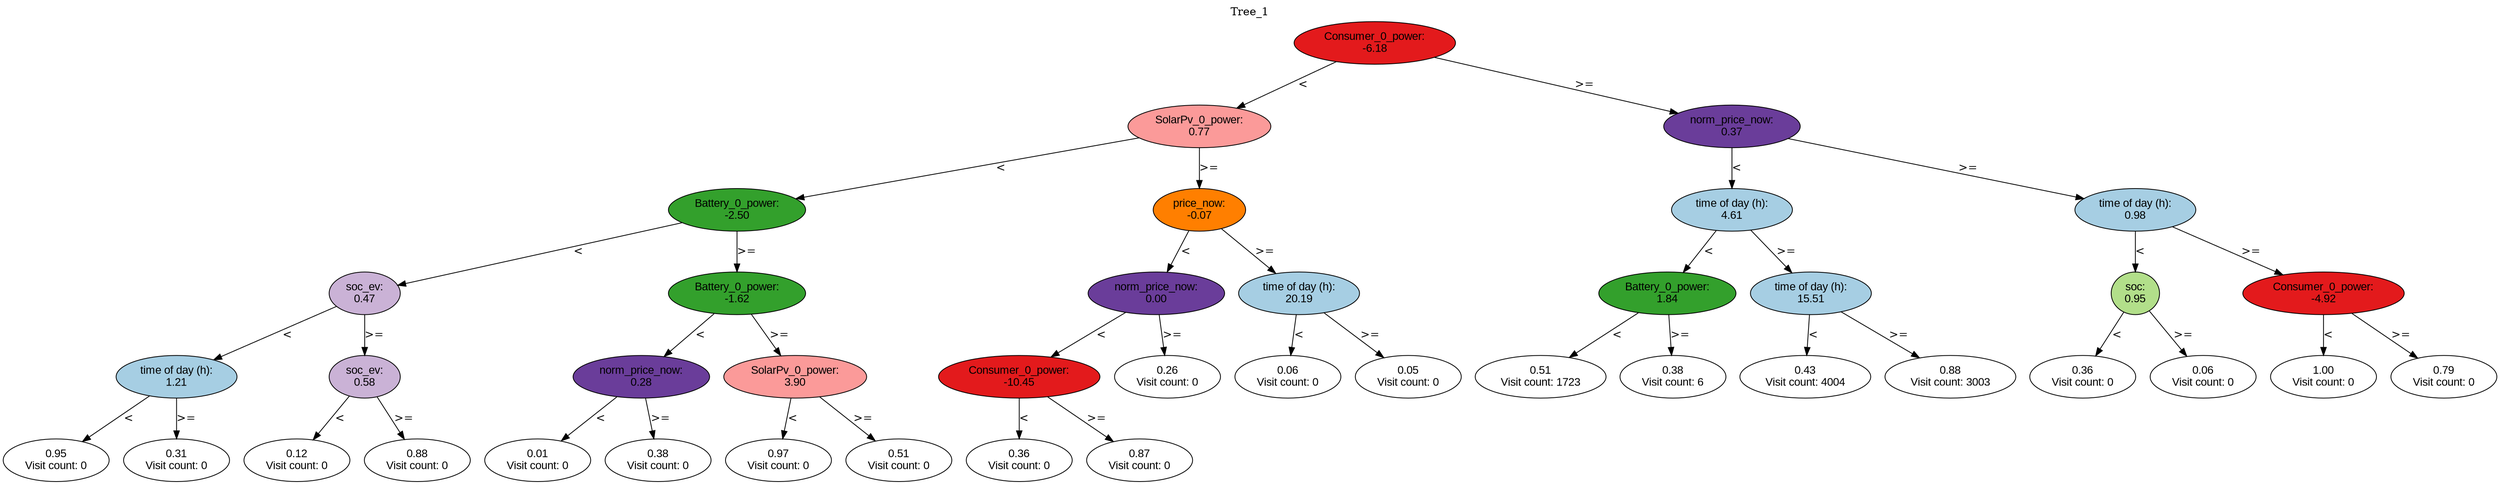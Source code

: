digraph BST {
    node [fontname="Arial" style=filled colorscheme=paired12];
    0 [ label = "Consumer_0_power:
-6.18" fillcolor=6];
    1 [ label = "SolarPv_0_power:
0.77" fillcolor=5];
    2 [ label = "Battery_0_power:
-2.50" fillcolor=4];
    3 [ label = "soc_ev:
0.47" fillcolor=9];
    4 [ label = "time of day (h):
1.21" fillcolor=1];
    5 [ label = "0.95
Visit count: 0" fillcolor=white];
    6 [ label = "0.31
Visit count: 0" fillcolor=white];
    7 [ label = "soc_ev:
0.58" fillcolor=9];
    8 [ label = "0.12
Visit count: 0" fillcolor=white];
    9 [ label = "0.88
Visit count: 0" fillcolor=white];
    10 [ label = "Battery_0_power:
-1.62" fillcolor=4];
    11 [ label = "norm_price_now:
0.28" fillcolor=10];
    12 [ label = "0.01
Visit count: 0" fillcolor=white];
    13 [ label = "0.38
Visit count: 0" fillcolor=white];
    14 [ label = "SolarPv_0_power:
3.90" fillcolor=5];
    15 [ label = "0.97
Visit count: 0" fillcolor=white];
    16 [ label = "0.51
Visit count: 0" fillcolor=white];
    17 [ label = "price_now:
-0.07" fillcolor=8];
    18 [ label = "norm_price_now:
0.00" fillcolor=10];
    19 [ label = "Consumer_0_power:
-10.45" fillcolor=6];
    20 [ label = "0.36
Visit count: 0" fillcolor=white];
    21 [ label = "0.87
Visit count: 0" fillcolor=white];
    22 [ label = "0.26
Visit count: 0" fillcolor=white];
    23 [ label = "time of day (h):
20.19" fillcolor=1];
    24 [ label = "0.06
Visit count: 0" fillcolor=white];
    25 [ label = "0.05
Visit count: 0" fillcolor=white];
    26 [ label = "norm_price_now:
0.37" fillcolor=10];
    27 [ label = "time of day (h):
4.61" fillcolor=1];
    28 [ label = "Battery_0_power:
1.84" fillcolor=4];
    29 [ label = "0.51
Visit count: 1723" fillcolor=white];
    30 [ label = "0.38
Visit count: 6" fillcolor=white];
    31 [ label = "time of day (h):
15.51" fillcolor=1];
    32 [ label = "0.43
Visit count: 4004" fillcolor=white];
    33 [ label = "0.88
Visit count: 3003" fillcolor=white];
    34 [ label = "time of day (h):
0.98" fillcolor=1];
    35 [ label = "soc:
0.95" fillcolor=3];
    36 [ label = "0.36
Visit count: 0" fillcolor=white];
    37 [ label = "0.06
Visit count: 0" fillcolor=white];
    38 [ label = "Consumer_0_power:
-4.92" fillcolor=6];
    39 [ label = "1.00
Visit count: 0" fillcolor=white];
    40 [ label = "0.79
Visit count: 0" fillcolor=white];

    0  -> 1[ label = "<"];
    0  -> 26[ label = ">="];
    1  -> 2[ label = "<"];
    1  -> 17[ label = ">="];
    2  -> 3[ label = "<"];
    2  -> 10[ label = ">="];
    3  -> 4[ label = "<"];
    3  -> 7[ label = ">="];
    4  -> 5[ label = "<"];
    4  -> 6[ label = ">="];
    7  -> 8[ label = "<"];
    7  -> 9[ label = ">="];
    10  -> 11[ label = "<"];
    10  -> 14[ label = ">="];
    11  -> 12[ label = "<"];
    11  -> 13[ label = ">="];
    14  -> 15[ label = "<"];
    14  -> 16[ label = ">="];
    17  -> 18[ label = "<"];
    17  -> 23[ label = ">="];
    18  -> 19[ label = "<"];
    18  -> 22[ label = ">="];
    19  -> 20[ label = "<"];
    19  -> 21[ label = ">="];
    23  -> 24[ label = "<"];
    23  -> 25[ label = ">="];
    26  -> 27[ label = "<"];
    26  -> 34[ label = ">="];
    27  -> 28[ label = "<"];
    27  -> 31[ label = ">="];
    28  -> 29[ label = "<"];
    28  -> 30[ label = ">="];
    31  -> 32[ label = "<"];
    31  -> 33[ label = ">="];
    34  -> 35[ label = "<"];
    34  -> 38[ label = ">="];
    35  -> 36[ label = "<"];
    35  -> 37[ label = ">="];
    38  -> 39[ label = "<"];
    38  -> 40[ label = ">="];

    labelloc="t";
    label="Tree_1";
}